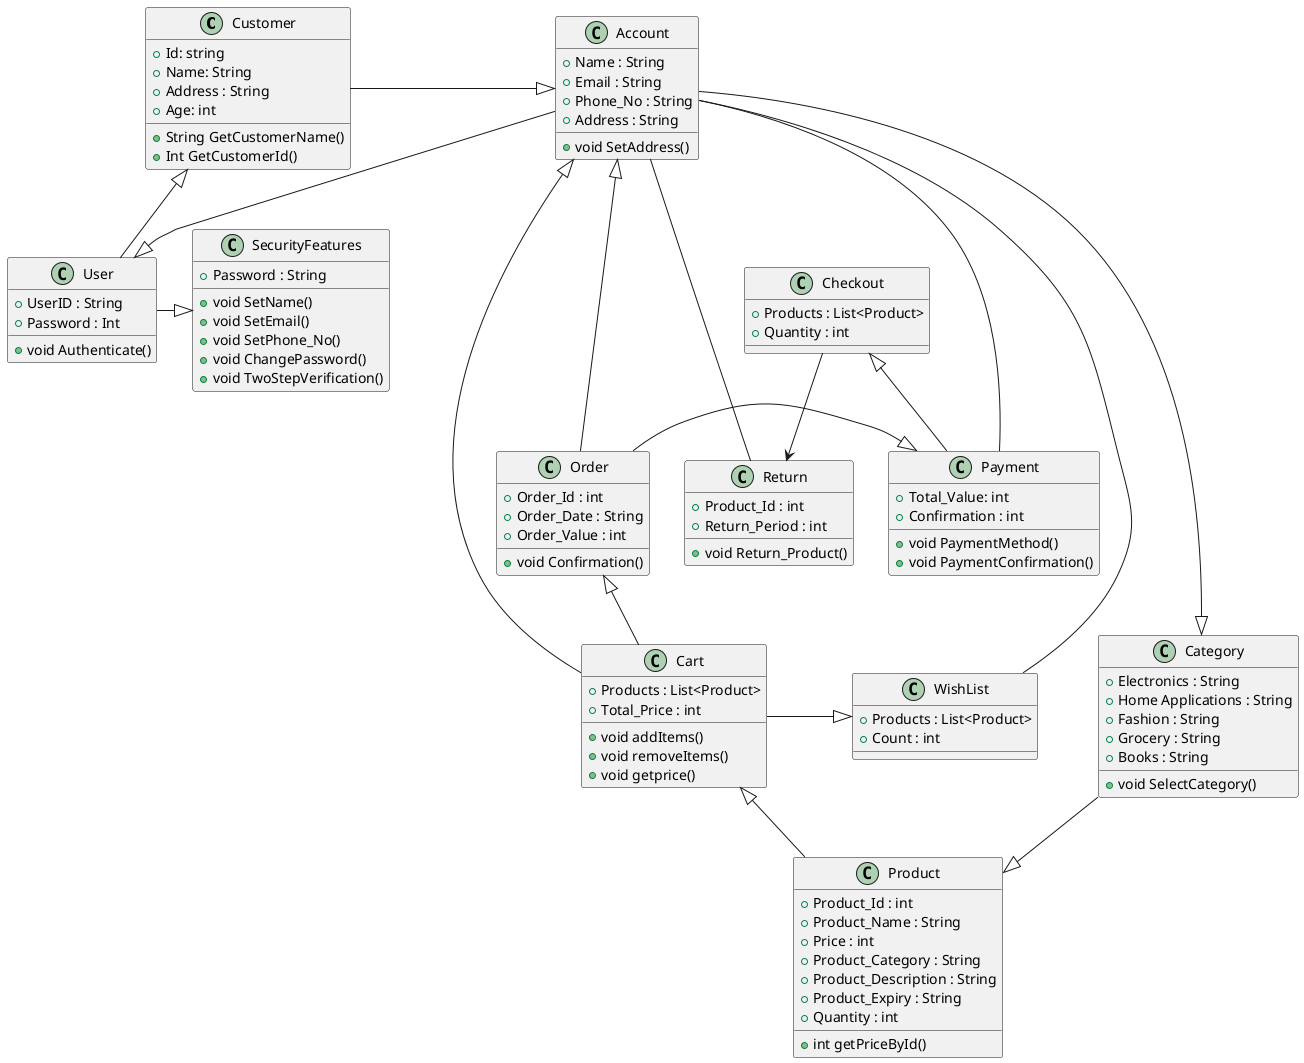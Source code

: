 @startuml Online Shopping
Customer <|-- User
Customer -|> Account
Account <|-- Cart
Account <|-- Order
Account -|> Category
Category --|> Product
Account --- Payment
Payment <|- Order
Cart <|-- Product
Order <|-- Cart
Checkout <|-- Payment
WishList --- Account
Account --|> User
User -|> SecurityFeatures
Account --- Return
Checkout --> Return
Cart -|> WishList
class Account{
    +Name : String
    +Email : String
    +Phone_No : String
    +Address : String
    +void SetAddress()
}
class User{
    +UserID : String
    +Password : Int
    +void Authenticate()
}
class Customer {
    +Id: string
    +Name: String
    +Address : String
    +Age: int
    +String GetCustomerName()
    +Int GetCustomerId()
}
class Category
{
    +Electronics : String
    +Home Applications : String
    +Fashion : String
    +Grocery : String
    +Books : String
    +void SelectCategory()
}
class Product {
    +Product_Id : int
    +Product_Name : String
    +Price : int
    +Product_Category : String
    +Product_Description : String
    +Product_Expiry : String
    +Quantity : int
    +int getPriceById()
}
class Return
{
    +Product_Id : int
    +Return_Period : int
    +void Return_Product()
}
class SecurityFeatures{
    +Password : String
    +void SetName()
    +void SetEmail()
    +void SetPhone_No()
    +void ChangePassword()
    +void TwoStepVerification()
}
class Checkout {
    +Products : List<Product>
    +Quantity : int
}
class Order {
    +Order_Id : int
    +Order_Date : String
    +Order_Value : int
    +void Confirmation()
}

class Cart {
    +Products : List<Product>
    +Total_Price : int
    +void addItems()
    +void removeItems()
    +void getprice()
}

class Payment
{
    +Total_Value: int
    +Confirmation : int
    +void PaymentMethod()
    +void PaymentConfirmation()
}

class WishList
{
    +Products : List<Product>
    +Count : int
}
@enduml